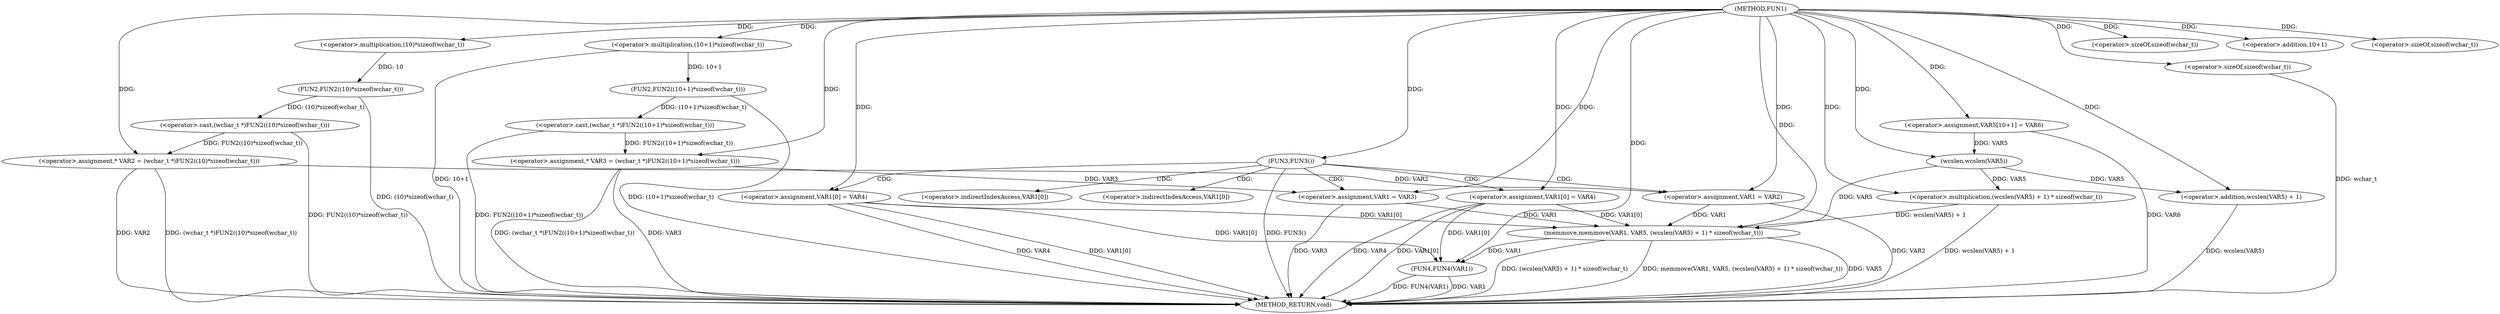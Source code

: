 digraph FUN1 {  
"1000100" [label = "(METHOD,FUN1)" ]
"1000163" [label = "(METHOD_RETURN,void)" ]
"1000104" [label = "(<operator>.assignment,* VAR2 = (wchar_t *)FUN2((10)*sizeof(wchar_t)))" ]
"1000106" [label = "(<operator>.cast,(wchar_t *)FUN2((10)*sizeof(wchar_t)))" ]
"1000108" [label = "(FUN2,FUN2((10)*sizeof(wchar_t)))" ]
"1000109" [label = "(<operator>.multiplication,(10)*sizeof(wchar_t))" ]
"1000111" [label = "(<operator>.sizeOf,sizeof(wchar_t))" ]
"1000114" [label = "(<operator>.assignment,* VAR3 = (wchar_t *)FUN2((10+1)*sizeof(wchar_t)))" ]
"1000116" [label = "(<operator>.cast,(wchar_t *)FUN2((10+1)*sizeof(wchar_t)))" ]
"1000118" [label = "(FUN2,FUN2((10+1)*sizeof(wchar_t)))" ]
"1000119" [label = "(<operator>.multiplication,(10+1)*sizeof(wchar_t))" ]
"1000120" [label = "(<operator>.addition,10+1)" ]
"1000123" [label = "(<operator>.sizeOf,sizeof(wchar_t))" ]
"1000126" [label = "(FUN3,FUN3())" ]
"1000128" [label = "(<operator>.assignment,VAR1 = VAR2)" ]
"1000131" [label = "(<operator>.assignment,VAR1[0] = VAR4)" ]
"1000138" [label = "(<operator>.assignment,VAR1 = VAR3)" ]
"1000141" [label = "(<operator>.assignment,VAR1[0] = VAR4)" ]
"1000148" [label = "(<operator>.assignment,VAR5[10+1] = VAR6)" ]
"1000151" [label = "(memmove,memmove(VAR1, VAR5, (wcslen(VAR5) + 1) * sizeof(wchar_t)))" ]
"1000154" [label = "(<operator>.multiplication,(wcslen(VAR5) + 1) * sizeof(wchar_t))" ]
"1000155" [label = "(<operator>.addition,wcslen(VAR5) + 1)" ]
"1000156" [label = "(wcslen,wcslen(VAR5))" ]
"1000159" [label = "(<operator>.sizeOf,sizeof(wchar_t))" ]
"1000161" [label = "(FUN4,FUN4(VAR1))" ]
"1000132" [label = "(<operator>.indirectIndexAccess,VAR1[0])" ]
"1000142" [label = "(<operator>.indirectIndexAccess,VAR1[0])" ]
  "1000141" -> "1000163"  [ label = "DDG: VAR1[0]"] 
  "1000106" -> "1000163"  [ label = "DDG: FUN2((10)*sizeof(wchar_t))"] 
  "1000151" -> "1000163"  [ label = "DDG: memmove(VAR1, VAR5, (wcslen(VAR5) + 1) * sizeof(wchar_t))"] 
  "1000104" -> "1000163"  [ label = "DDG: VAR2"] 
  "1000138" -> "1000163"  [ label = "DDG: VAR3"] 
  "1000154" -> "1000163"  [ label = "DDG: wcslen(VAR5) + 1"] 
  "1000114" -> "1000163"  [ label = "DDG: VAR3"] 
  "1000151" -> "1000163"  [ label = "DDG: VAR5"] 
  "1000116" -> "1000163"  [ label = "DDG: FUN2((10+1)*sizeof(wchar_t))"] 
  "1000151" -> "1000163"  [ label = "DDG: (wcslen(VAR5) + 1) * sizeof(wchar_t)"] 
  "1000141" -> "1000163"  [ label = "DDG: VAR4"] 
  "1000148" -> "1000163"  [ label = "DDG: VAR6"] 
  "1000118" -> "1000163"  [ label = "DDG: (10+1)*sizeof(wchar_t)"] 
  "1000161" -> "1000163"  [ label = "DDG: VAR1"] 
  "1000128" -> "1000163"  [ label = "DDG: VAR2"] 
  "1000126" -> "1000163"  [ label = "DDG: FUN3()"] 
  "1000159" -> "1000163"  [ label = "DDG: wchar_t"] 
  "1000131" -> "1000163"  [ label = "DDG: VAR1[0]"] 
  "1000131" -> "1000163"  [ label = "DDG: VAR4"] 
  "1000119" -> "1000163"  [ label = "DDG: 10+1"] 
  "1000155" -> "1000163"  [ label = "DDG: wcslen(VAR5)"] 
  "1000161" -> "1000163"  [ label = "DDG: FUN4(VAR1)"] 
  "1000114" -> "1000163"  [ label = "DDG: (wchar_t *)FUN2((10+1)*sizeof(wchar_t))"] 
  "1000104" -> "1000163"  [ label = "DDG: (wchar_t *)FUN2((10)*sizeof(wchar_t))"] 
  "1000108" -> "1000163"  [ label = "DDG: (10)*sizeof(wchar_t)"] 
  "1000106" -> "1000104"  [ label = "DDG: FUN2((10)*sizeof(wchar_t))"] 
  "1000100" -> "1000104"  [ label = "DDG: "] 
  "1000108" -> "1000106"  [ label = "DDG: (10)*sizeof(wchar_t)"] 
  "1000109" -> "1000108"  [ label = "DDG: 10"] 
  "1000100" -> "1000109"  [ label = "DDG: "] 
  "1000100" -> "1000111"  [ label = "DDG: "] 
  "1000116" -> "1000114"  [ label = "DDG: FUN2((10+1)*sizeof(wchar_t))"] 
  "1000100" -> "1000114"  [ label = "DDG: "] 
  "1000118" -> "1000116"  [ label = "DDG: (10+1)*sizeof(wchar_t)"] 
  "1000119" -> "1000118"  [ label = "DDG: 10+1"] 
  "1000100" -> "1000119"  [ label = "DDG: "] 
  "1000100" -> "1000120"  [ label = "DDG: "] 
  "1000100" -> "1000123"  [ label = "DDG: "] 
  "1000100" -> "1000126"  [ label = "DDG: "] 
  "1000104" -> "1000128"  [ label = "DDG: VAR2"] 
  "1000100" -> "1000128"  [ label = "DDG: "] 
  "1000100" -> "1000131"  [ label = "DDG: "] 
  "1000114" -> "1000138"  [ label = "DDG: VAR3"] 
  "1000100" -> "1000138"  [ label = "DDG: "] 
  "1000100" -> "1000141"  [ label = "DDG: "] 
  "1000100" -> "1000148"  [ label = "DDG: "] 
  "1000141" -> "1000151"  [ label = "DDG: VAR1[0]"] 
  "1000128" -> "1000151"  [ label = "DDG: VAR1"] 
  "1000131" -> "1000151"  [ label = "DDG: VAR1[0]"] 
  "1000138" -> "1000151"  [ label = "DDG: VAR1"] 
  "1000100" -> "1000151"  [ label = "DDG: "] 
  "1000156" -> "1000151"  [ label = "DDG: VAR5"] 
  "1000154" -> "1000151"  [ label = "DDG: wcslen(VAR5) + 1"] 
  "1000156" -> "1000154"  [ label = "DDG: VAR5"] 
  "1000100" -> "1000154"  [ label = "DDG: "] 
  "1000156" -> "1000155"  [ label = "DDG: VAR5"] 
  "1000148" -> "1000156"  [ label = "DDG: VAR5"] 
  "1000100" -> "1000156"  [ label = "DDG: "] 
  "1000100" -> "1000155"  [ label = "DDG: "] 
  "1000100" -> "1000159"  [ label = "DDG: "] 
  "1000141" -> "1000161"  [ label = "DDG: VAR1[0]"] 
  "1000131" -> "1000161"  [ label = "DDG: VAR1[0]"] 
  "1000151" -> "1000161"  [ label = "DDG: VAR1"] 
  "1000100" -> "1000161"  [ label = "DDG: "] 
  "1000126" -> "1000132"  [ label = "CDG: "] 
  "1000126" -> "1000142"  [ label = "CDG: "] 
  "1000126" -> "1000128"  [ label = "CDG: "] 
  "1000126" -> "1000141"  [ label = "CDG: "] 
  "1000126" -> "1000131"  [ label = "CDG: "] 
  "1000126" -> "1000138"  [ label = "CDG: "] 
}
